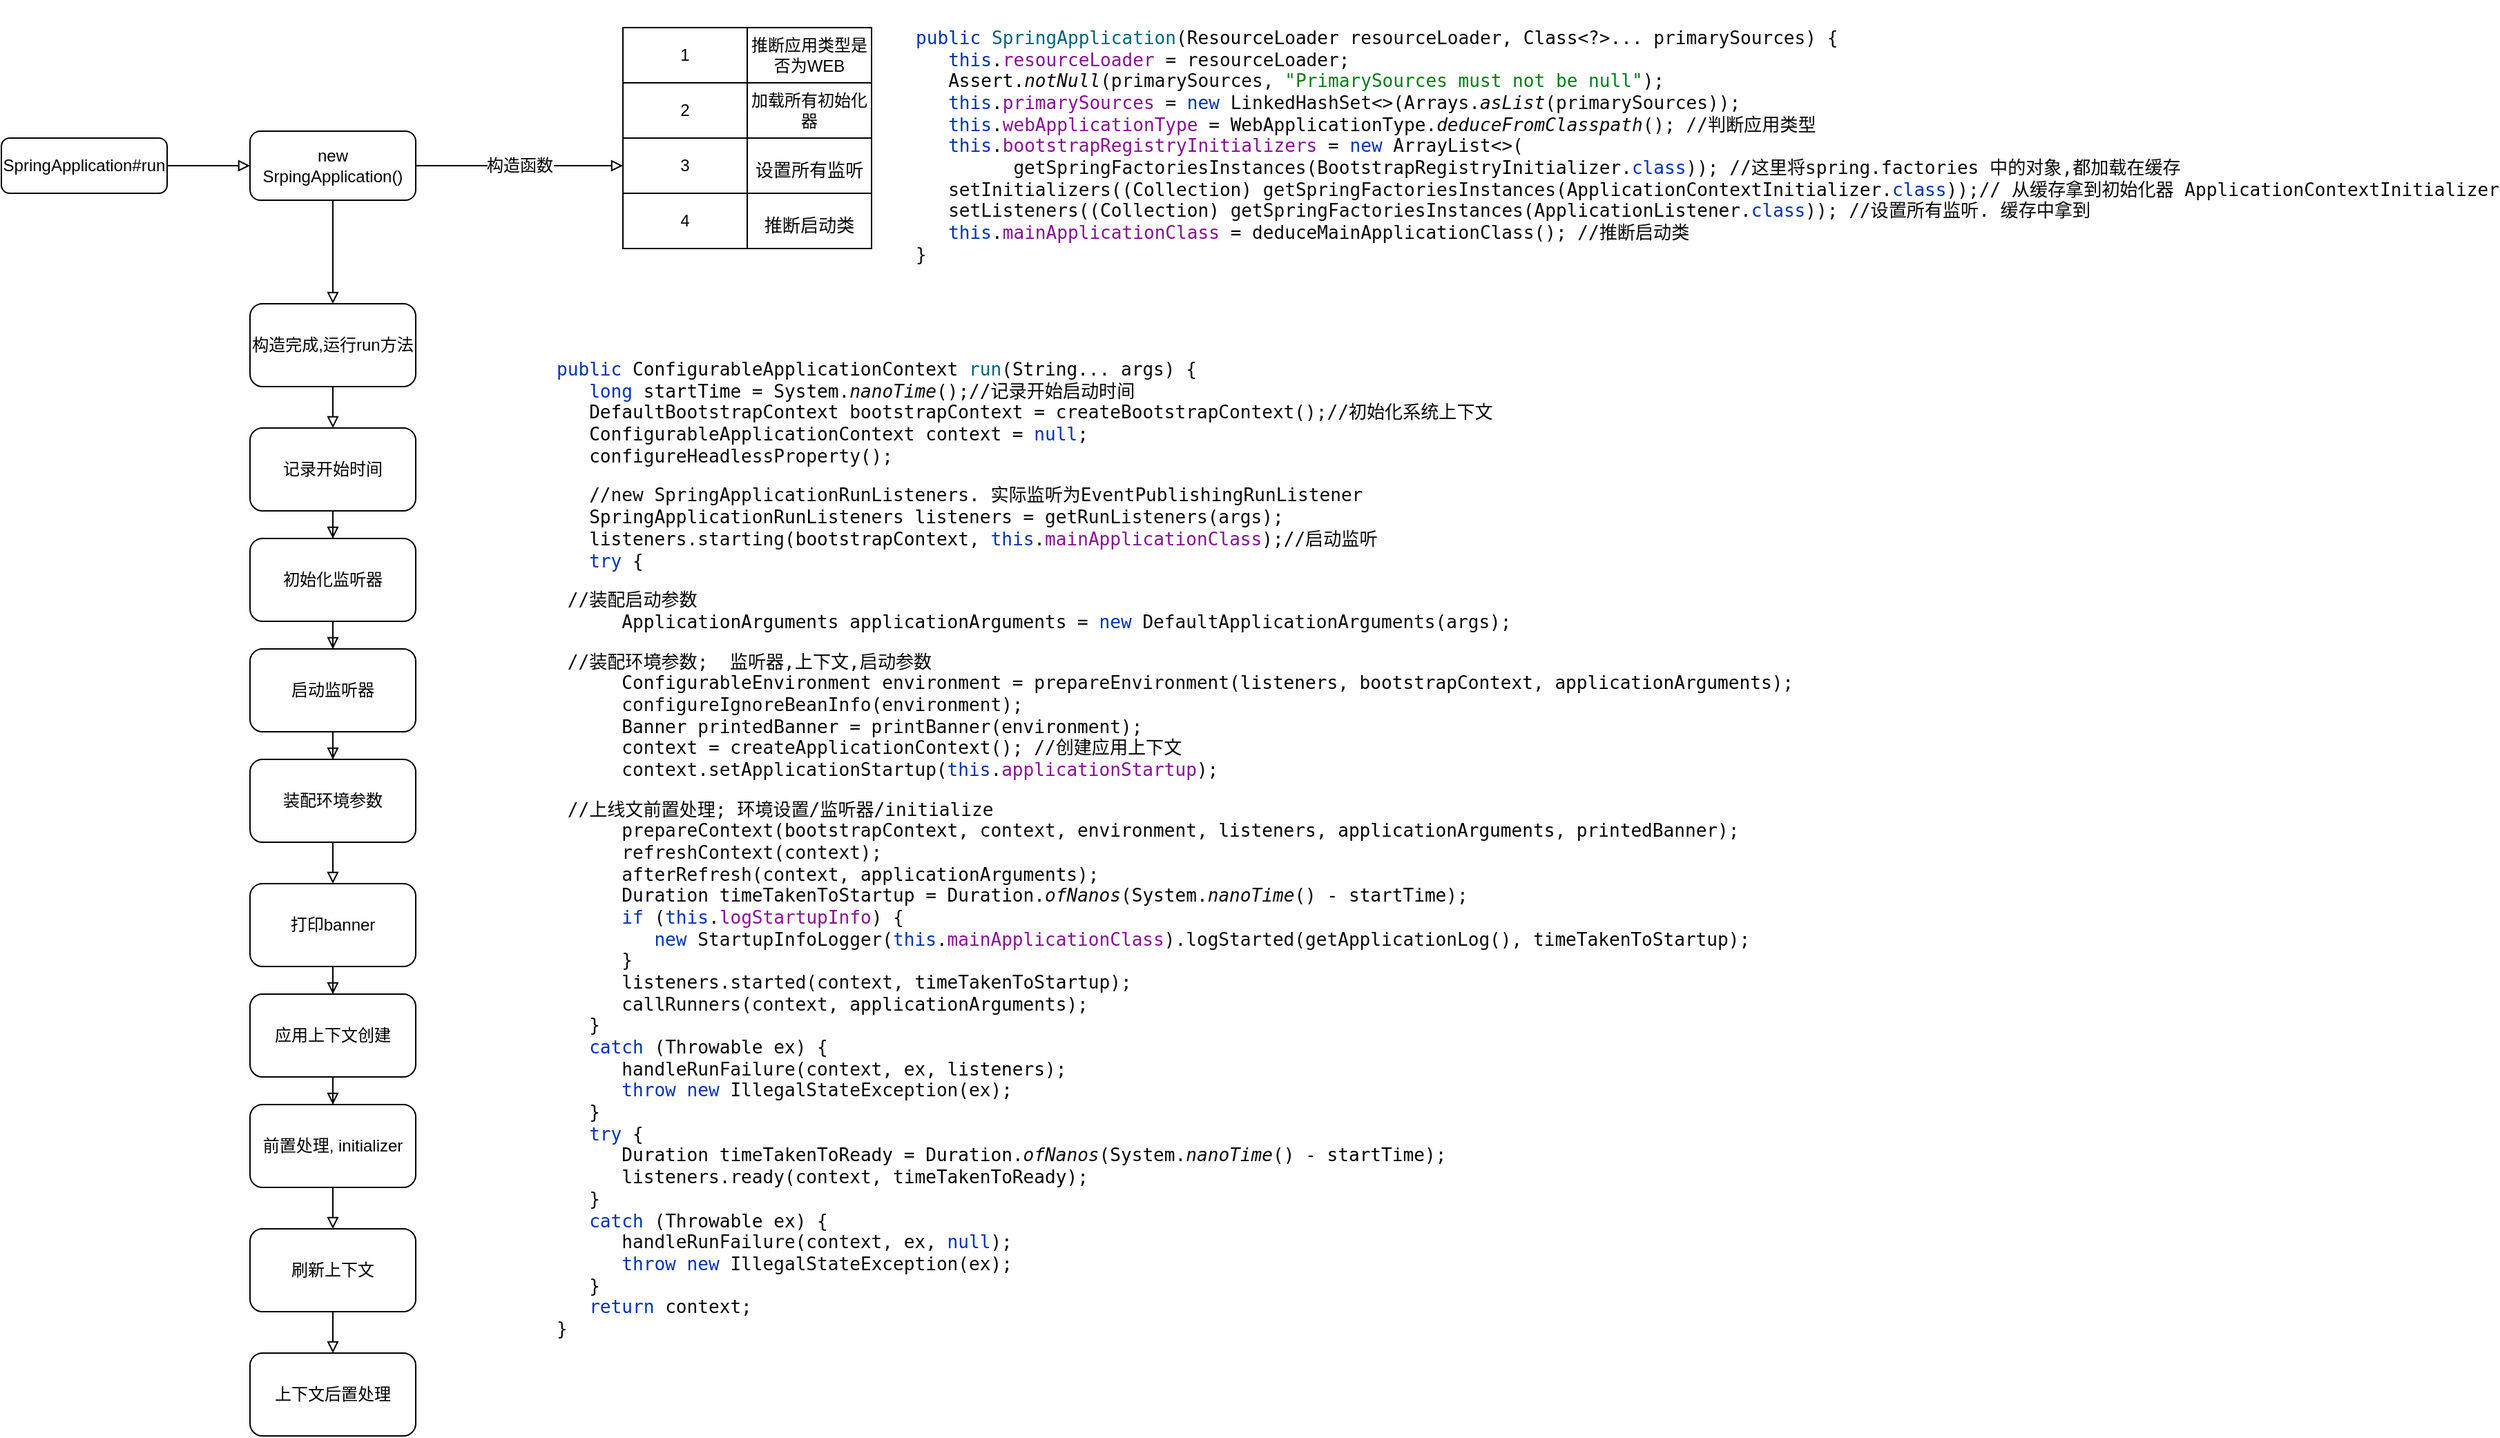 <mxfile version="20.1.1" type="github">
  <diagram id="C5RBs43oDa-KdzZeNtuy" name="Page-1">
    <mxGraphModel dx="1038" dy="1748" grid="1" gridSize="10" guides="1" tooltips="1" connect="1" arrows="1" fold="1" page="1" pageScale="1" pageWidth="827" pageHeight="1169" math="0" shadow="0">
      <root>
        <mxCell id="WIyWlLk6GJQsqaUBKTNV-0" />
        <mxCell id="WIyWlLk6GJQsqaUBKTNV-1" parent="WIyWlLk6GJQsqaUBKTNV-0" />
        <mxCell id="TY5h5iizVJzrehyOOf4H-0" style="edgeStyle=orthogonalEdgeStyle;rounded=0;orthogonalLoop=1;jettySize=auto;html=1;endArrow=block;endFill=0;" edge="1" parent="WIyWlLk6GJQsqaUBKTNV-1" source="WIyWlLk6GJQsqaUBKTNV-3" target="TY5h5iizVJzrehyOOf4H-1">
          <mxGeometry relative="1" as="geometry">
            <mxPoint x="220" y="180" as="targetPoint" />
          </mxGeometry>
        </mxCell>
        <mxCell id="WIyWlLk6GJQsqaUBKTNV-3" value="SpringApplication#run" style="rounded=1;whiteSpace=wrap;html=1;fontSize=12;glass=0;strokeWidth=1;shadow=0;" parent="WIyWlLk6GJQsqaUBKTNV-1" vertex="1">
          <mxGeometry x="160" y="80" width="120" height="40" as="geometry" />
        </mxCell>
        <mxCell id="6piUoCR8zOtQVhnlRpC6-0" value="构造函数" style="edgeStyle=orthogonalEdgeStyle;rounded=0;orthogonalLoop=1;jettySize=auto;html=1;fontFamily=Helvetica;fontSize=12;fontColor=default;endArrow=block;endFill=0;" edge="1" parent="WIyWlLk6GJQsqaUBKTNV-1" source="TY5h5iizVJzrehyOOf4H-1" target="6piUoCR8zOtQVhnlRpC6-8">
          <mxGeometry relative="1" as="geometry">
            <mxPoint x="570" y="100" as="targetPoint" />
          </mxGeometry>
        </mxCell>
        <mxCell id="6piUoCR8zOtQVhnlRpC6-24" style="edgeStyle=orthogonalEdgeStyle;rounded=0;orthogonalLoop=1;jettySize=auto;html=1;fontFamily=Helvetica;fontSize=12;fontColor=default;endArrow=block;endFill=0;" edge="1" parent="WIyWlLk6GJQsqaUBKTNV-1" source="TY5h5iizVJzrehyOOf4H-1" target="6piUoCR8zOtQVhnlRpC6-25">
          <mxGeometry relative="1" as="geometry">
            <mxPoint x="400" y="230" as="targetPoint" />
          </mxGeometry>
        </mxCell>
        <mxCell id="TY5h5iizVJzrehyOOf4H-1" value="new SrpingApplication()" style="rounded=1;whiteSpace=wrap;html=1;" vertex="1" parent="WIyWlLk6GJQsqaUBKTNV-1">
          <mxGeometry x="340" y="75" width="120" height="50" as="geometry" />
        </mxCell>
        <mxCell id="6piUoCR8zOtQVhnlRpC6-1" value="" style="shape=table;startSize=0;container=1;collapsible=0;childLayout=tableLayout;rounded=1;fontFamily=Helvetica;fontSize=12;fontColor=default;strokeColor=default;fillColor=default;html=1;" vertex="1" parent="WIyWlLk6GJQsqaUBKTNV-1">
          <mxGeometry x="610" width="180" height="160" as="geometry" />
        </mxCell>
        <mxCell id="6piUoCR8zOtQVhnlRpC6-2" value="" style="shape=tableRow;horizontal=0;startSize=0;swimlaneHead=0;swimlaneBody=0;top=0;left=0;bottom=0;right=0;collapsible=0;dropTarget=0;fillColor=none;points=[[0,0.5],[1,0.5]];portConstraint=eastwest;rounded=1;fontFamily=Helvetica;fontSize=12;fontColor=default;strokeColor=default;html=1;" vertex="1" parent="6piUoCR8zOtQVhnlRpC6-1">
          <mxGeometry width="180" height="40" as="geometry" />
        </mxCell>
        <mxCell id="6piUoCR8zOtQVhnlRpC6-3" value="1" style="shape=partialRectangle;html=1;whiteSpace=wrap;connectable=0;overflow=hidden;fillColor=none;top=0;left=0;bottom=0;right=0;pointerEvents=1;rounded=1;fontFamily=Helvetica;fontSize=12;fontColor=default;strokeColor=default;" vertex="1" parent="6piUoCR8zOtQVhnlRpC6-2">
          <mxGeometry width="90" height="40" as="geometry">
            <mxRectangle width="90" height="40" as="alternateBounds" />
          </mxGeometry>
        </mxCell>
        <mxCell id="6piUoCR8zOtQVhnlRpC6-4" value="推断应用类型是否为WEB" style="shape=partialRectangle;html=1;whiteSpace=wrap;connectable=0;overflow=hidden;fillColor=none;top=0;left=0;bottom=0;right=0;pointerEvents=1;rounded=1;fontFamily=Helvetica;fontSize=12;fontColor=default;strokeColor=default;" vertex="1" parent="6piUoCR8zOtQVhnlRpC6-2">
          <mxGeometry x="90" width="90" height="40" as="geometry">
            <mxRectangle width="90" height="40" as="alternateBounds" />
          </mxGeometry>
        </mxCell>
        <mxCell id="6piUoCR8zOtQVhnlRpC6-5" value="" style="shape=tableRow;horizontal=0;startSize=0;swimlaneHead=0;swimlaneBody=0;top=0;left=0;bottom=0;right=0;collapsible=0;dropTarget=0;fillColor=none;points=[[0,0.5],[1,0.5]];portConstraint=eastwest;rounded=1;fontFamily=Helvetica;fontSize=12;fontColor=default;strokeColor=default;html=1;" vertex="1" parent="6piUoCR8zOtQVhnlRpC6-1">
          <mxGeometry y="40" width="180" height="40" as="geometry" />
        </mxCell>
        <mxCell id="6piUoCR8zOtQVhnlRpC6-6" value="2" style="shape=partialRectangle;html=1;whiteSpace=wrap;connectable=0;overflow=hidden;fillColor=none;top=0;left=0;bottom=0;right=0;pointerEvents=1;rounded=1;fontFamily=Helvetica;fontSize=12;fontColor=default;strokeColor=default;" vertex="1" parent="6piUoCR8zOtQVhnlRpC6-5">
          <mxGeometry width="90" height="40" as="geometry">
            <mxRectangle width="90" height="40" as="alternateBounds" />
          </mxGeometry>
        </mxCell>
        <mxCell id="6piUoCR8zOtQVhnlRpC6-7" value="加载所有初始化器" style="shape=partialRectangle;html=1;whiteSpace=wrap;connectable=0;overflow=hidden;fillColor=none;top=0;left=0;bottom=0;right=0;pointerEvents=1;rounded=1;fontFamily=Helvetica;fontSize=12;fontColor=default;strokeColor=default;" vertex="1" parent="6piUoCR8zOtQVhnlRpC6-5">
          <mxGeometry x="90" width="90" height="40" as="geometry">
            <mxRectangle width="90" height="40" as="alternateBounds" />
          </mxGeometry>
        </mxCell>
        <mxCell id="6piUoCR8zOtQVhnlRpC6-8" value="" style="shape=tableRow;horizontal=0;startSize=0;swimlaneHead=0;swimlaneBody=0;top=0;left=0;bottom=0;right=0;collapsible=0;dropTarget=0;fillColor=none;points=[[0,0.5],[1,0.5]];portConstraint=eastwest;rounded=1;fontFamily=Helvetica;fontSize=12;fontColor=default;strokeColor=default;html=1;" vertex="1" parent="6piUoCR8zOtQVhnlRpC6-1">
          <mxGeometry y="80" width="180" height="40" as="geometry" />
        </mxCell>
        <mxCell id="6piUoCR8zOtQVhnlRpC6-9" value="3" style="shape=partialRectangle;html=1;whiteSpace=wrap;connectable=0;overflow=hidden;fillColor=none;top=0;left=0;bottom=0;right=0;pointerEvents=1;rounded=1;fontFamily=Helvetica;fontSize=12;fontColor=default;strokeColor=default;" vertex="1" parent="6piUoCR8zOtQVhnlRpC6-8">
          <mxGeometry width="90" height="40" as="geometry">
            <mxRectangle width="90" height="40" as="alternateBounds" />
          </mxGeometry>
        </mxCell>
        <mxCell id="6piUoCR8zOtQVhnlRpC6-10" value="&lt;pre style=&quot;text-align: left; background-color: rgb(255, 255, 255); color: rgb(8, 8, 8); font-family: &amp;quot;JetBrains Mono&amp;quot;, monospace; font-size: 9.8pt;&quot;&gt;设置所有监听&lt;/pre&gt;" style="shape=partialRectangle;html=1;whiteSpace=wrap;connectable=0;overflow=hidden;fillColor=none;top=0;left=0;bottom=0;right=0;pointerEvents=1;rounded=1;fontFamily=Helvetica;fontSize=12;fontColor=default;strokeColor=default;" vertex="1" parent="6piUoCR8zOtQVhnlRpC6-8">
          <mxGeometry x="90" width="90" height="40" as="geometry">
            <mxRectangle width="90" height="40" as="alternateBounds" />
          </mxGeometry>
        </mxCell>
        <mxCell id="6piUoCR8zOtQVhnlRpC6-11" value="" style="shape=tableRow;horizontal=0;startSize=0;swimlaneHead=0;swimlaneBody=0;top=0;left=0;bottom=0;right=0;collapsible=0;dropTarget=0;fillColor=none;points=[[0,0.5],[1,0.5]];portConstraint=eastwest;rounded=1;fontFamily=Helvetica;fontSize=12;fontColor=default;strokeColor=default;html=1;" vertex="1" parent="6piUoCR8zOtQVhnlRpC6-1">
          <mxGeometry y="120" width="180" height="40" as="geometry" />
        </mxCell>
        <mxCell id="6piUoCR8zOtQVhnlRpC6-12" value="4" style="shape=partialRectangle;html=1;whiteSpace=wrap;connectable=0;overflow=hidden;fillColor=none;top=0;left=0;bottom=0;right=0;pointerEvents=1;rounded=1;fontFamily=Helvetica;fontSize=12;fontColor=default;strokeColor=default;" vertex="1" parent="6piUoCR8zOtQVhnlRpC6-11">
          <mxGeometry width="90" height="40" as="geometry">
            <mxRectangle width="90" height="40" as="alternateBounds" />
          </mxGeometry>
        </mxCell>
        <mxCell id="6piUoCR8zOtQVhnlRpC6-13" value="&lt;pre style=&quot;text-align: left; background-color: rgb(255, 255, 255); color: rgb(8, 8, 8); font-family: &amp;quot;JetBrains Mono&amp;quot;, monospace; font-size: 9.8pt;&quot;&gt;推断启动类&lt;/pre&gt;" style="shape=partialRectangle;html=1;whiteSpace=wrap;connectable=0;overflow=hidden;fillColor=none;top=0;left=0;bottom=0;right=0;pointerEvents=1;rounded=1;fontFamily=Helvetica;fontSize=12;fontColor=default;strokeColor=default;" vertex="1" parent="6piUoCR8zOtQVhnlRpC6-11">
          <mxGeometry x="90" width="90" height="40" as="geometry">
            <mxRectangle width="90" height="40" as="alternateBounds" />
          </mxGeometry>
        </mxCell>
        <mxCell id="6piUoCR8zOtQVhnlRpC6-21" value="&lt;pre style=&quot;background-color:#ffffff;color:#080808;font-family:&#39;JetBrains Mono&#39;,monospace;font-size:9.8pt;&quot;&gt;&lt;span style=&quot;color:#0033b3;&quot;&gt;public &lt;/span&gt;&lt;span style=&quot;color:#00627a;&quot;&gt;SpringApplication&lt;/span&gt;(&lt;span style=&quot;color:#000000;&quot;&gt;ResourceLoader &lt;/span&gt;resourceLoader, &lt;span style=&quot;color:#000000;&quot;&gt;Class&lt;/span&gt;&amp;lt;?&amp;gt;... primarySources) {&lt;br&gt;   &lt;span style=&quot;color:#0033b3;&quot;&gt;this&lt;/span&gt;.&lt;span style=&quot;color:#871094;&quot;&gt;resourceLoader &lt;/span&gt;= resourceLoader;&lt;br&gt;   &lt;span style=&quot;color:#000000;&quot;&gt;Assert&lt;/span&gt;.&lt;span style=&quot;font-style:italic;&quot;&gt;notNull&lt;/span&gt;(primarySources, &lt;span style=&quot;color:#067d17;&quot;&gt;&quot;PrimarySources must not be null&quot;&lt;/span&gt;);&lt;br&gt;   &lt;span style=&quot;color:#0033b3;&quot;&gt;this&lt;/span&gt;.&lt;span style=&quot;color:#871094;&quot;&gt;primarySources &lt;/span&gt;= &lt;span style=&quot;color:#0033b3;&quot;&gt;new &lt;/span&gt;LinkedHashSet&amp;lt;&amp;gt;(&lt;span style=&quot;color:#000000;&quot;&gt;Arrays&lt;/span&gt;.&lt;span style=&quot;font-style:italic;&quot;&gt;asList&lt;/span&gt;(primarySources));&lt;br&gt;   &lt;span style=&quot;color:#0033b3;&quot;&gt;this&lt;/span&gt;.&lt;span style=&quot;color:#871094;&quot;&gt;webApplicationType &lt;/span&gt;= &lt;span style=&quot;color:#000000;&quot;&gt;WebApplicationType&lt;/span&gt;.&lt;span style=&quot;font-style:italic;&quot;&gt;deduceFromClasspath&lt;/span&gt;(); //判断应用类型&lt;br&gt;   &lt;span style=&quot;color:#0033b3;&quot;&gt;this&lt;/span&gt;.&lt;span style=&quot;color:#871094;&quot;&gt;bootstrapRegistryInitializers &lt;/span&gt;= &lt;span style=&quot;color:#0033b3;&quot;&gt;new &lt;/span&gt;ArrayList&amp;lt;&amp;gt;(&lt;br&gt;         getSpringFactoriesInstances(&lt;span style=&quot;color:#000000;&quot;&gt;BootstrapRegistryInitializer&lt;/span&gt;.&lt;span style=&quot;color:#0033b3;&quot;&gt;class&lt;/span&gt;)); //这里将spring.factories 中的对象,都加载在缓存&lt;br&gt;   setInitializers((&lt;span style=&quot;color:#000000;&quot;&gt;Collection&lt;/span&gt;) getSpringFactoriesInstances(&lt;span style=&quot;color:#000000;&quot;&gt;ApplicationContextInitializer&lt;/span&gt;.&lt;span style=&quot;color:#0033b3;&quot;&gt;class&lt;/span&gt;));// 从缓存拿到初始化器 ApplicationContextInitializer&lt;br&gt;   setListeners((&lt;span style=&quot;color:#000000;&quot;&gt;Collection&lt;/span&gt;) getSpringFactoriesInstances(&lt;span style=&quot;color:#000000;&quot;&gt;ApplicationListener&lt;/span&gt;.&lt;span style=&quot;color:#0033b3;&quot;&gt;class&lt;/span&gt;)); //设置所有监听. 缓存中拿到&lt;br&gt;   &lt;span style=&quot;color:#0033b3;&quot;&gt;this&lt;/span&gt;.&lt;span style=&quot;color:#871094;&quot;&gt;mainApplicationClass &lt;/span&gt;= deduceMainApplicationClass(); //推断启动类&lt;br&gt;}&lt;/pre&gt;" style="text;whiteSpace=wrap;html=1;fontSize=12;fontFamily=Helvetica;fontColor=default;" vertex="1" parent="WIyWlLk6GJQsqaUBKTNV-1">
          <mxGeometry x="820" y="-20" width="560" height="220" as="geometry" />
        </mxCell>
        <mxCell id="6piUoCR8zOtQVhnlRpC6-27" style="edgeStyle=orthogonalEdgeStyle;rounded=0;orthogonalLoop=1;jettySize=auto;html=1;fontFamily=Helvetica;fontSize=12;fontColor=default;endArrow=block;endFill=0;" edge="1" parent="WIyWlLk6GJQsqaUBKTNV-1" source="6piUoCR8zOtQVhnlRpC6-25" target="6piUoCR8zOtQVhnlRpC6-28">
          <mxGeometry relative="1" as="geometry">
            <mxPoint x="400" y="300" as="targetPoint" />
          </mxGeometry>
        </mxCell>
        <mxCell id="6piUoCR8zOtQVhnlRpC6-25" value="构造完成,运行run方法" style="rounded=1;whiteSpace=wrap;html=1;fontFamily=Helvetica;fontSize=12;fontColor=default;strokeColor=default;fillColor=default;" vertex="1" parent="WIyWlLk6GJQsqaUBKTNV-1">
          <mxGeometry x="340" y="200" width="120" height="60" as="geometry" />
        </mxCell>
        <mxCell id="6piUoCR8zOtQVhnlRpC6-26" value="&lt;pre style=&quot;background-color:#ffffff;color:#080808;font-family:&#39;JetBrains Mono&#39;,monospace;font-size:9.8pt;&quot;&gt;&lt;span style=&quot;color:#0033b3;&quot;&gt;public &lt;/span&gt;&lt;span style=&quot;color:#000000;&quot;&gt;ConfigurableApplicationContext &lt;/span&gt;&lt;span style=&quot;color:#00627a;&quot;&gt;run&lt;/span&gt;(&lt;span style=&quot;color:#000000;&quot;&gt;String&lt;/span&gt;... args) {&lt;br&gt;   &lt;span style=&quot;color:#0033b3;&quot;&gt;long &lt;/span&gt;&lt;span style=&quot;color:#000000;&quot;&gt;startTime &lt;/span&gt;= &lt;span style=&quot;color:#000000;&quot;&gt;System&lt;/span&gt;.&lt;span style=&quot;font-style:italic;&quot;&gt;nanoTime&lt;/span&gt;();//记录开始启动时间&lt;br&gt;   &lt;span style=&quot;color:#000000;&quot;&gt;DefaultBootstrapContext bootstrapContext &lt;/span&gt;= createBootstrapContext();//初始化系统上下文&lt;br&gt;   &lt;span style=&quot;color:#000000;&quot;&gt;ConfigurableApplicationContext &lt;/span&gt;context = &lt;span style=&quot;color:#0033b3;&quot;&gt;null&lt;/span&gt;;&lt;br&gt;   configureHeadlessProperty();&lt;/pre&gt;&lt;pre style=&quot;background-color:#ffffff;color:#080808;font-family:&#39;JetBrains Mono&#39;,monospace;font-size:9.8pt;&quot;&gt;   //new SpringApplicationRunListeners. 实际监听为EventPublishingRunListener&lt;br&gt;   &lt;span style=&quot;color:#000000;&quot;&gt;SpringApplicationRunListeners listeners &lt;/span&gt;= getRunListeners(args);&lt;br&gt;   &lt;span style=&quot;color:#000000;&quot;&gt;listeners&lt;/span&gt;.starting(&lt;span style=&quot;color:#000000;&quot;&gt;bootstrapContext&lt;/span&gt;, &lt;span style=&quot;color:#0033b3;&quot;&gt;this&lt;/span&gt;.&lt;span style=&quot;color:#871094;&quot;&gt;mainApplicationClass&lt;/span&gt;);//启动监听&lt;br&gt;   &lt;span style=&quot;color:#0033b3;&quot;&gt;try &lt;/span&gt;{&lt;/pre&gt;&lt;pre style=&quot;background-color:#ffffff;color:#080808;font-family:&#39;JetBrains Mono&#39;,monospace;font-size:9.8pt;&quot;&gt;&lt;span style=&quot;white-space: pre;&quot;&gt;	&lt;/span&gt;//装配启动参数&lt;br&gt;      &lt;span style=&quot;color:#000000;&quot;&gt;ApplicationArguments applicationArguments &lt;/span&gt;= &lt;span style=&quot;color:#0033b3;&quot;&gt;new &lt;/span&gt;DefaultApplicationArguments(args);&lt;/pre&gt;&lt;pre style=&quot;background-color:#ffffff;color:#080808;font-family:&#39;JetBrains Mono&#39;,monospace;font-size:9.8pt;&quot;&gt;&lt;span style=&quot;white-space: pre;&quot;&gt;	&lt;/span&gt;//装配环境参数;  监听器,上下文,启动参数&lt;br&gt;      &lt;span style=&quot;color:#000000;&quot;&gt;ConfigurableEnvironment environment &lt;/span&gt;= prepareEnvironment(&lt;span style=&quot;color:#000000;&quot;&gt;listeners&lt;/span&gt;, &lt;span style=&quot;color:#000000;&quot;&gt;bootstrapContext&lt;/span&gt;, &lt;span style=&quot;color:#000000;&quot;&gt;applicationArguments&lt;/span&gt;);&lt;br&gt;      configureIgnoreBeanInfo(&lt;span style=&quot;color:#000000;&quot;&gt;environment&lt;/span&gt;);&lt;br&gt;      &lt;span style=&quot;color:#000000;&quot;&gt;Banner printedBanner &lt;/span&gt;= printBanner(&lt;span style=&quot;color:#000000;&quot;&gt;environment&lt;/span&gt;);&lt;br&gt;      context = createApplicationContext(); //创建应用上下文&lt;br&gt;      context.setApplicationStartup(&lt;span style=&quot;color:#0033b3;&quot;&gt;this&lt;/span&gt;.&lt;span style=&quot;color:#871094;&quot;&gt;applicationStartup&lt;/span&gt;);&lt;/pre&gt;&lt;pre style=&quot;background-color:#ffffff;color:#080808;font-family:&#39;JetBrains Mono&#39;,monospace;font-size:9.8pt;&quot;&gt;&lt;span style=&quot;white-space: pre;&quot;&gt;	&lt;/span&gt;//上线文前置处理; 环境设置/监听器/initialize&lt;br&gt;      prepareContext(&lt;span style=&quot;color:#000000;&quot;&gt;bootstrapContext&lt;/span&gt;, context, &lt;span style=&quot;color:#000000;&quot;&gt;environment&lt;/span&gt;, &lt;span style=&quot;color:#000000;&quot;&gt;listeners&lt;/span&gt;, &lt;span style=&quot;color:#000000;&quot;&gt;applicationArguments&lt;/span&gt;, &lt;span style=&quot;color:#000000;&quot;&gt;printedBanner&lt;/span&gt;);&lt;br&gt;      refreshContext(context);&lt;br&gt;      afterRefresh(context, &lt;span style=&quot;color:#000000;&quot;&gt;applicationArguments&lt;/span&gt;);&lt;br&gt;      &lt;span style=&quot;color:#000000;&quot;&gt;Duration timeTakenToStartup &lt;/span&gt;= &lt;span style=&quot;color:#000000;&quot;&gt;Duration&lt;/span&gt;.&lt;span style=&quot;font-style:italic;&quot;&gt;ofNanos&lt;/span&gt;(&lt;span style=&quot;color:#000000;&quot;&gt;System&lt;/span&gt;.&lt;span style=&quot;font-style:italic;&quot;&gt;nanoTime&lt;/span&gt;() - &lt;span style=&quot;color:#000000;&quot;&gt;startTime&lt;/span&gt;);&lt;br&gt;      &lt;span style=&quot;color:#0033b3;&quot;&gt;if &lt;/span&gt;(&lt;span style=&quot;color:#0033b3;&quot;&gt;this&lt;/span&gt;.&lt;span style=&quot;color:#871094;&quot;&gt;logStartupInfo&lt;/span&gt;) {&lt;br&gt;         &lt;span style=&quot;color:#0033b3;&quot;&gt;new &lt;/span&gt;StartupInfoLogger(&lt;span style=&quot;color:#0033b3;&quot;&gt;this&lt;/span&gt;.&lt;span style=&quot;color:#871094;&quot;&gt;mainApplicationClass&lt;/span&gt;).logStarted(getApplicationLog(), &lt;span style=&quot;color:#000000;&quot;&gt;timeTakenToStartup&lt;/span&gt;);&lt;br&gt;      }&lt;br&gt;      &lt;span style=&quot;color:#000000;&quot;&gt;listeners&lt;/span&gt;.started(context, &lt;span style=&quot;color:#000000;&quot;&gt;timeTakenToStartup&lt;/span&gt;);&lt;br&gt;      callRunners(context, &lt;span style=&quot;color:#000000;&quot;&gt;applicationArguments&lt;/span&gt;);&lt;br&gt;   }&lt;br&gt;   &lt;span style=&quot;color:#0033b3;&quot;&gt;catch &lt;/span&gt;(&lt;span style=&quot;color:#000000;&quot;&gt;Throwable &lt;/span&gt;ex) {&lt;br&gt;      handleRunFailure(context, ex, &lt;span style=&quot;color:#000000;&quot;&gt;listeners&lt;/span&gt;);&lt;br&gt;      &lt;span style=&quot;color:#0033b3;&quot;&gt;throw new &lt;/span&gt;IllegalStateException(ex);&lt;br&gt;   }&lt;br&gt;   &lt;span style=&quot;color:#0033b3;&quot;&gt;try &lt;/span&gt;{&lt;br&gt;      &lt;span style=&quot;color:#000000;&quot;&gt;Duration timeTakenToReady &lt;/span&gt;= &lt;span style=&quot;color:#000000;&quot;&gt;Duration&lt;/span&gt;.&lt;span style=&quot;font-style:italic;&quot;&gt;ofNanos&lt;/span&gt;(&lt;span style=&quot;color:#000000;&quot;&gt;System&lt;/span&gt;.&lt;span style=&quot;font-style:italic;&quot;&gt;nanoTime&lt;/span&gt;() - &lt;span style=&quot;color:#000000;&quot;&gt;startTime&lt;/span&gt;);&lt;br&gt;      &lt;span style=&quot;color:#000000;&quot;&gt;listeners&lt;/span&gt;.ready(context, &lt;span style=&quot;color:#000000;&quot;&gt;timeTakenToReady&lt;/span&gt;);&lt;br&gt;   }&lt;br&gt;   &lt;span style=&quot;color:#0033b3;&quot;&gt;catch &lt;/span&gt;(&lt;span style=&quot;color:#000000;&quot;&gt;Throwable &lt;/span&gt;ex) {&lt;br&gt;      handleRunFailure(context, ex, &lt;span style=&quot;color:#0033b3;&quot;&gt;null&lt;/span&gt;);&lt;br&gt;      &lt;span style=&quot;color:#0033b3;&quot;&gt;throw new &lt;/span&gt;IllegalStateException(ex);&lt;br&gt;   }&lt;br&gt;   &lt;span style=&quot;color:#0033b3;&quot;&gt;return &lt;/span&gt;context;&lt;br&gt;}&lt;/pre&gt;" style="text;whiteSpace=wrap;html=1;fontSize=12;fontFamily=Helvetica;fontColor=default;" vertex="1" parent="WIyWlLk6GJQsqaUBKTNV-1">
          <mxGeometry x="560" y="220" width="560" height="650" as="geometry" />
        </mxCell>
        <mxCell id="6piUoCR8zOtQVhnlRpC6-32" value="" style="edgeStyle=orthogonalEdgeStyle;rounded=0;orthogonalLoop=1;jettySize=auto;html=1;fontFamily=Helvetica;fontSize=12;fontColor=default;endArrow=block;endFill=0;" edge="1" parent="WIyWlLk6GJQsqaUBKTNV-1" source="6piUoCR8zOtQVhnlRpC6-28" target="6piUoCR8zOtQVhnlRpC6-31">
          <mxGeometry relative="1" as="geometry" />
        </mxCell>
        <mxCell id="6piUoCR8zOtQVhnlRpC6-28" value="记录开始时间" style="rounded=1;whiteSpace=wrap;html=1;fontFamily=Helvetica;fontSize=12;fontColor=default;strokeColor=default;fillColor=default;" vertex="1" parent="WIyWlLk6GJQsqaUBKTNV-1">
          <mxGeometry x="340" y="290" width="120" height="60" as="geometry" />
        </mxCell>
        <mxCell id="6piUoCR8zOtQVhnlRpC6-34" value="" style="edgeStyle=orthogonalEdgeStyle;rounded=0;orthogonalLoop=1;jettySize=auto;html=1;fontFamily=Helvetica;fontSize=12;fontColor=default;endArrow=block;endFill=0;" edge="1" parent="WIyWlLk6GJQsqaUBKTNV-1" source="6piUoCR8zOtQVhnlRpC6-31" target="6piUoCR8zOtQVhnlRpC6-33">
          <mxGeometry relative="1" as="geometry" />
        </mxCell>
        <mxCell id="6piUoCR8zOtQVhnlRpC6-31" value="初始化监听器" style="rounded=1;whiteSpace=wrap;html=1;fontFamily=Helvetica;fontSize=12;fontColor=default;strokeColor=default;fillColor=default;" vertex="1" parent="WIyWlLk6GJQsqaUBKTNV-1">
          <mxGeometry x="340" y="370" width="120" height="60" as="geometry" />
        </mxCell>
        <mxCell id="6piUoCR8zOtQVhnlRpC6-36" value="" style="edgeStyle=orthogonalEdgeStyle;rounded=0;orthogonalLoop=1;jettySize=auto;html=1;fontFamily=Helvetica;fontSize=12;fontColor=default;endArrow=block;endFill=0;" edge="1" parent="WIyWlLk6GJQsqaUBKTNV-1" source="6piUoCR8zOtQVhnlRpC6-33" target="6piUoCR8zOtQVhnlRpC6-35">
          <mxGeometry relative="1" as="geometry" />
        </mxCell>
        <mxCell id="6piUoCR8zOtQVhnlRpC6-33" value="启动监听器" style="rounded=1;whiteSpace=wrap;html=1;fontFamily=Helvetica;fontSize=12;fontColor=default;strokeColor=default;fillColor=default;" vertex="1" parent="WIyWlLk6GJQsqaUBKTNV-1">
          <mxGeometry x="340" y="450" width="120" height="60" as="geometry" />
        </mxCell>
        <mxCell id="6piUoCR8zOtQVhnlRpC6-39" value="" style="edgeStyle=orthogonalEdgeStyle;rounded=0;orthogonalLoop=1;jettySize=auto;html=1;fontFamily=Helvetica;fontSize=12;fontColor=default;endArrow=block;endFill=0;" edge="1" parent="WIyWlLk6GJQsqaUBKTNV-1" source="6piUoCR8zOtQVhnlRpC6-35" target="6piUoCR8zOtQVhnlRpC6-38">
          <mxGeometry relative="1" as="geometry" />
        </mxCell>
        <mxCell id="6piUoCR8zOtQVhnlRpC6-35" value="装配环境参数" style="rounded=1;whiteSpace=wrap;html=1;fontFamily=Helvetica;fontSize=12;fontColor=default;strokeColor=default;fillColor=default;" vertex="1" parent="WIyWlLk6GJQsqaUBKTNV-1">
          <mxGeometry x="340" y="530" width="120" height="60" as="geometry" />
        </mxCell>
        <mxCell id="6piUoCR8zOtQVhnlRpC6-42" value="" style="edgeStyle=orthogonalEdgeStyle;rounded=0;orthogonalLoop=1;jettySize=auto;html=1;fontFamily=Helvetica;fontSize=12;fontColor=default;endArrow=block;endFill=0;" edge="1" parent="WIyWlLk6GJQsqaUBKTNV-1" source="6piUoCR8zOtQVhnlRpC6-38" target="6piUoCR8zOtQVhnlRpC6-41">
          <mxGeometry relative="1" as="geometry" />
        </mxCell>
        <mxCell id="6piUoCR8zOtQVhnlRpC6-38" value="打印banner" style="rounded=1;whiteSpace=wrap;html=1;fontFamily=Helvetica;fontSize=12;fontColor=default;strokeColor=default;fillColor=default;" vertex="1" parent="WIyWlLk6GJQsqaUBKTNV-1">
          <mxGeometry x="340" y="620" width="120" height="60" as="geometry" />
        </mxCell>
        <mxCell id="6piUoCR8zOtQVhnlRpC6-44" value="" style="edgeStyle=orthogonalEdgeStyle;rounded=0;orthogonalLoop=1;jettySize=auto;html=1;fontFamily=Helvetica;fontSize=12;fontColor=default;endArrow=block;endFill=0;" edge="1" parent="WIyWlLk6GJQsqaUBKTNV-1" source="6piUoCR8zOtQVhnlRpC6-41" target="6piUoCR8zOtQVhnlRpC6-43">
          <mxGeometry relative="1" as="geometry" />
        </mxCell>
        <mxCell id="6piUoCR8zOtQVhnlRpC6-41" value="应用上下文创建" style="rounded=1;whiteSpace=wrap;html=1;fontFamily=Helvetica;fontSize=12;fontColor=default;strokeColor=default;fillColor=default;" vertex="1" parent="WIyWlLk6GJQsqaUBKTNV-1">
          <mxGeometry x="340" y="700" width="120" height="60" as="geometry" />
        </mxCell>
        <mxCell id="6piUoCR8zOtQVhnlRpC6-46" value="" style="edgeStyle=orthogonalEdgeStyle;rounded=0;orthogonalLoop=1;jettySize=auto;html=1;fontFamily=Helvetica;fontSize=12;fontColor=default;endArrow=block;endFill=0;" edge="1" parent="WIyWlLk6GJQsqaUBKTNV-1" source="6piUoCR8zOtQVhnlRpC6-43" target="6piUoCR8zOtQVhnlRpC6-45">
          <mxGeometry relative="1" as="geometry" />
        </mxCell>
        <mxCell id="6piUoCR8zOtQVhnlRpC6-43" value="前置处理, initializer" style="rounded=1;whiteSpace=wrap;html=1;fontFamily=Helvetica;fontSize=12;fontColor=default;strokeColor=default;fillColor=default;" vertex="1" parent="WIyWlLk6GJQsqaUBKTNV-1">
          <mxGeometry x="340" y="780" width="120" height="60" as="geometry" />
        </mxCell>
        <mxCell id="6piUoCR8zOtQVhnlRpC6-48" value="" style="edgeStyle=orthogonalEdgeStyle;rounded=0;orthogonalLoop=1;jettySize=auto;html=1;fontFamily=Helvetica;fontSize=12;fontColor=default;endArrow=block;endFill=0;" edge="1" parent="WIyWlLk6GJQsqaUBKTNV-1" source="6piUoCR8zOtQVhnlRpC6-45" target="6piUoCR8zOtQVhnlRpC6-47">
          <mxGeometry relative="1" as="geometry" />
        </mxCell>
        <mxCell id="6piUoCR8zOtQVhnlRpC6-45" value="刷新上下文" style="rounded=1;whiteSpace=wrap;html=1;fontFamily=Helvetica;fontSize=12;fontColor=default;strokeColor=default;fillColor=default;" vertex="1" parent="WIyWlLk6GJQsqaUBKTNV-1">
          <mxGeometry x="340" y="870" width="120" height="60" as="geometry" />
        </mxCell>
        <mxCell id="6piUoCR8zOtQVhnlRpC6-47" value="上下文后置处理" style="rounded=1;whiteSpace=wrap;html=1;fontFamily=Helvetica;fontSize=12;fontColor=default;strokeColor=default;fillColor=default;" vertex="1" parent="WIyWlLk6GJQsqaUBKTNV-1">
          <mxGeometry x="340" y="960" width="120" height="60" as="geometry" />
        </mxCell>
      </root>
    </mxGraphModel>
  </diagram>
</mxfile>
